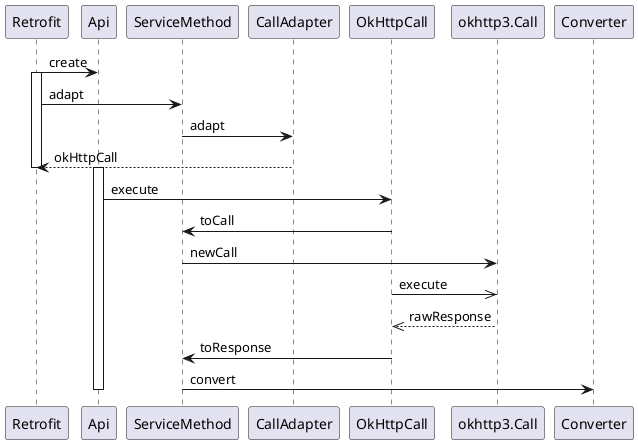 @startuml

Retrofit -> Api: create

activate Retrofit

Retrofit -> ServiceMethod:adapt

ServiceMethod -> CallAdapter:adapt

Retrofit <-- CallAdapter:okHttpCall

deactivate Retrofit

activate Api

Api -> OkHttpCall:execute

OkHttpCall -> ServiceMethod:toCall

ServiceMethod -> okhttp3.Call: newCall

OkHttpCall ->> okhttp3.Call: execute

OkHttpCall <<-- okhttp3.Call:rawResponse

OkHttpCall -> ServiceMethod:toResponse

ServiceMethod -> Converter:convert

deactivate Api

@enduml
